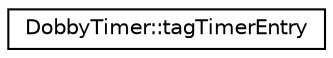 digraph "Graphical Class Hierarchy"
{
 // LATEX_PDF_SIZE
  edge [fontname="Helvetica",fontsize="10",labelfontname="Helvetica",labelfontsize="10"];
  node [fontname="Helvetica",fontsize="10",shape=record];
  rankdir="LR";
  Node0 [label="DobbyTimer::tagTimerEntry",height=0.2,width=0.4,color="black", fillcolor="white", style="filled",URL="$structDobbyTimer_1_1tagTimerEntry.html",tooltip=" "];
}
